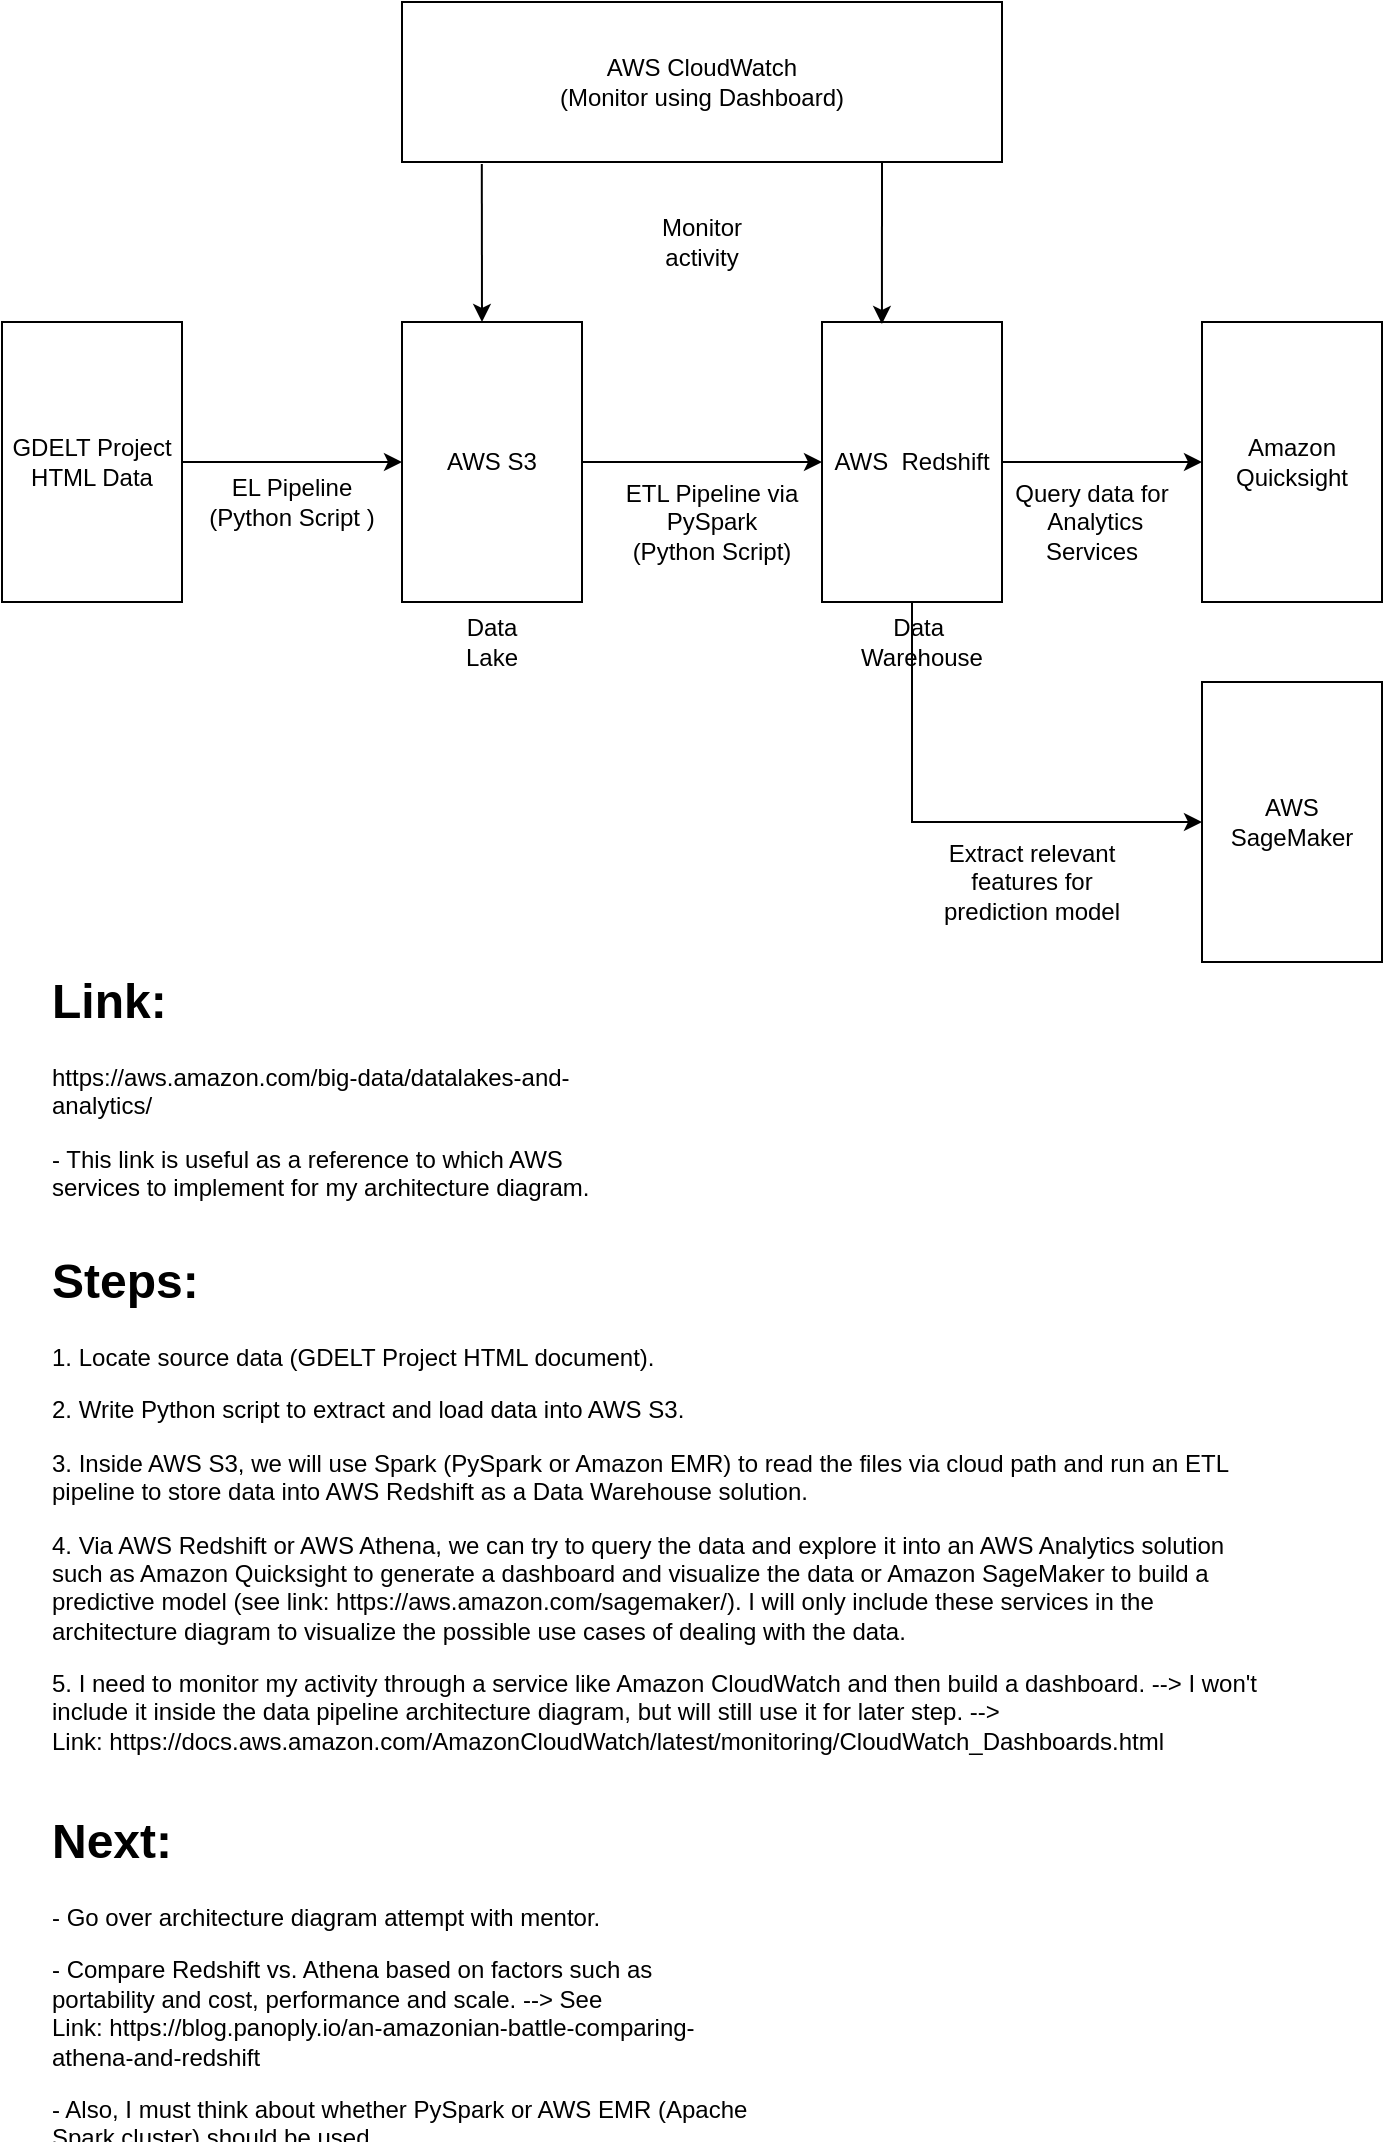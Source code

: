 <mxfile version="14.7.2" type="github">
  <diagram id="_mIrhGSLpp9kIBfSV_T9" name="Page-1">
    <mxGraphModel dx="1538" dy="907" grid="1" gridSize="10" guides="1" tooltips="1" connect="1" arrows="1" fold="1" page="1" pageScale="1" pageWidth="827" pageHeight="1169" math="0" shadow="0">
      <root>
        <mxCell id="0" />
        <mxCell id="1" parent="0" />
        <mxCell id="ZoIi8nxnlXmlVmmQI6Re-1" value="GDELT Project &lt;br&gt;HTML Data" style="rounded=0;whiteSpace=wrap;html=1;" parent="1" vertex="1">
          <mxGeometry x="40" y="170" width="90" height="140" as="geometry" />
        </mxCell>
        <mxCell id="ZoIi8nxnlXmlVmmQI6Re-2" value="AWS S3" style="rounded=0;whiteSpace=wrap;html=1;" parent="1" vertex="1">
          <mxGeometry x="240" y="170" width="90" height="140" as="geometry" />
        </mxCell>
        <mxCell id="knTv4-6aQXQdXmbWm_b0-8" style="edgeStyle=orthogonalEdgeStyle;rounded=0;orthogonalLoop=1;jettySize=auto;html=1;exitX=0.5;exitY=1;exitDx=0;exitDy=0;entryX=0;entryY=0.5;entryDx=0;entryDy=0;" edge="1" parent="1" source="ZoIi8nxnlXmlVmmQI6Re-3" target="knTv4-6aQXQdXmbWm_b0-6">
          <mxGeometry relative="1" as="geometry" />
        </mxCell>
        <mxCell id="ZoIi8nxnlXmlVmmQI6Re-3" value="AWS &amp;nbsp;Redshift" style="rounded=0;whiteSpace=wrap;html=1;" parent="1" vertex="1">
          <mxGeometry x="450" y="170" width="90" height="140" as="geometry" />
        </mxCell>
        <mxCell id="ZoIi8nxnlXmlVmmQI6Re-4" value="&lt;h1&gt;Link:&lt;/h1&gt;&lt;p&gt;https://aws.amazon.com/big-data/datalakes-and-analytics/&lt;/p&gt;&lt;p&gt;- This link is useful as a reference to which AWS services to implement for my architecture diagram.&lt;/p&gt;" style="text;html=1;strokeColor=none;fillColor=none;spacing=5;spacingTop=-20;whiteSpace=wrap;overflow=hidden;rounded=0;" parent="1" vertex="1">
          <mxGeometry x="60" y="490" width="290" height="150" as="geometry" />
        </mxCell>
        <mxCell id="ZoIi8nxnlXmlVmmQI6Re-5" value="" style="endArrow=classic;html=1;exitX=1;exitY=0.5;exitDx=0;exitDy=0;" parent="1" source="ZoIi8nxnlXmlVmmQI6Re-1" target="ZoIi8nxnlXmlVmmQI6Re-2" edge="1">
          <mxGeometry width="50" height="50" relative="1" as="geometry">
            <mxPoint x="300" y="390" as="sourcePoint" />
            <mxPoint x="350" y="340" as="targetPoint" />
          </mxGeometry>
        </mxCell>
        <mxCell id="ZoIi8nxnlXmlVmmQI6Re-6" value="" style="endArrow=classic;html=1;entryX=0;entryY=0.5;entryDx=0;entryDy=0;" parent="1" source="ZoIi8nxnlXmlVmmQI6Re-2" target="ZoIi8nxnlXmlVmmQI6Re-3" edge="1">
          <mxGeometry width="50" height="50" relative="1" as="geometry">
            <mxPoint x="370" y="290" as="sourcePoint" />
            <mxPoint x="250" y="210" as="targetPoint" />
          </mxGeometry>
        </mxCell>
        <mxCell id="ZoIi8nxnlXmlVmmQI6Re-9" value="EL Pipeline (Python Script )" style="text;html=1;strokeColor=none;fillColor=none;align=center;verticalAlign=middle;whiteSpace=wrap;rounded=0;" parent="1" vertex="1">
          <mxGeometry x="140" y="250" width="90" height="20" as="geometry" />
        </mxCell>
        <mxCell id="ZoIi8nxnlXmlVmmQI6Re-16" value="&lt;h1&gt;Steps:&lt;/h1&gt;&lt;p&gt;1. Locate source data (GDELT Project HTML document).&lt;/p&gt;&lt;p&gt;2. Write Python script to extract and load data into AWS S3.&lt;/p&gt;&lt;p&gt;3. Inside AWS S3, we will use Spark (PySpark or Amazon EMR) to read the files via cloud path and run an ETL pipeline to store data into AWS Redshift as a Data Warehouse solution.&lt;/p&gt;&lt;p&gt;4. Via AWS Redshift or AWS Athena, we can try to query the data and explore it into an AWS Analytics solution such as Amazon Quicksight to generate a dashboard and visualize the data or Amazon SageMaker to build a predictive model (see link:&amp;nbsp;https://aws.amazon.com/sagemaker/). I will only include these services in the architecture diagram to visualize the possible use cases of dealing with the data.&lt;/p&gt;&lt;p&gt;5. I need to monitor my activity through a service like Amazon CloudWatch and then build a dashboard. --&amp;gt; I won&#39;t include it inside the data pipeline architecture diagram, but will still use it for later step. --&amp;gt; Link:&amp;nbsp;https://docs.aws.amazon.com/AmazonCloudWatch/latest/monitoring/CloudWatch_Dashboards.html&lt;/p&gt;&lt;p&gt;&lt;br&gt;&lt;/p&gt;" style="text;html=1;strokeColor=none;fillColor=none;spacing=5;spacingTop=-20;whiteSpace=wrap;overflow=hidden;rounded=0;" parent="1" vertex="1">
          <mxGeometry x="60" y="630" width="620" height="310" as="geometry" />
        </mxCell>
        <mxCell id="ZoIi8nxnlXmlVmmQI6Re-17" value="ETL Pipeline via PySpark (Python Script)" style="text;html=1;strokeColor=none;fillColor=none;align=center;verticalAlign=middle;whiteSpace=wrap;rounded=0;" parent="1" vertex="1">
          <mxGeometry x="350" y="260" width="90" height="20" as="geometry" />
        </mxCell>
        <mxCell id="ZoIi8nxnlXmlVmmQI6Re-18" value="Data Lake" style="text;html=1;strokeColor=none;fillColor=none;align=center;verticalAlign=middle;whiteSpace=wrap;rounded=0;" parent="1" vertex="1">
          <mxGeometry x="265" y="320" width="40" height="20" as="geometry" />
        </mxCell>
        <mxCell id="ZoIi8nxnlXmlVmmQI6Re-19" value="Data&amp;nbsp;&lt;br&gt;Warehouse" style="text;html=1;strokeColor=none;fillColor=none;align=center;verticalAlign=middle;whiteSpace=wrap;rounded=0;" parent="1" vertex="1">
          <mxGeometry x="480" y="320" width="40" height="20" as="geometry" />
        </mxCell>
        <mxCell id="ZoIi8nxnlXmlVmmQI6Re-20" value="" style="endArrow=classic;html=1;exitX=1;exitY=0.5;exitDx=0;exitDy=0;entryX=0;entryY=0.5;entryDx=0;entryDy=0;" parent="1" source="ZoIi8nxnlXmlVmmQI6Re-3" target="ZoIi8nxnlXmlVmmQI6Re-21" edge="1">
          <mxGeometry width="50" height="50" relative="1" as="geometry">
            <mxPoint x="490" y="520" as="sourcePoint" />
            <mxPoint x="600" y="240" as="targetPoint" />
          </mxGeometry>
        </mxCell>
        <mxCell id="ZoIi8nxnlXmlVmmQI6Re-21" value="Amazon Quicksight" style="rounded=0;whiteSpace=wrap;html=1;" parent="1" vertex="1">
          <mxGeometry x="640" y="170" width="90" height="140" as="geometry" />
        </mxCell>
        <mxCell id="ZoIi8nxnlXmlVmmQI6Re-23" value="Query data for &amp;nbsp;Analytics Services" style="text;html=1;strokeColor=none;fillColor=none;align=center;verticalAlign=middle;whiteSpace=wrap;rounded=0;" parent="1" vertex="1">
          <mxGeometry x="540" y="260" width="90" height="20" as="geometry" />
        </mxCell>
        <mxCell id="ZoIi8nxnlXmlVmmQI6Re-34" value="&lt;h1&gt;Next:&lt;/h1&gt;&lt;p&gt;- Go over architecture diagram attempt with mentor.&lt;/p&gt;&lt;p&gt;- Compare Redshift vs. Athena based on factors such as portability and cost, performance and scale. --&amp;gt; See Link:&amp;nbsp;https://blog.panoply.io/an-amazonian-battle-comparing-athena-and-redshift&lt;/p&gt;&lt;p&gt;- Also, I must think about whether PySpark or AWS EMR (Apache Spark cluster) should be used.&lt;/p&gt;" style="text;html=1;strokeColor=none;fillColor=none;spacing=5;spacingTop=-20;whiteSpace=wrap;overflow=hidden;rounded=0;" parent="1" vertex="1">
          <mxGeometry x="60" y="910" width="360" height="170" as="geometry" />
        </mxCell>
        <mxCell id="knTv4-6aQXQdXmbWm_b0-1" value="AWS CloudWatch&lt;br&gt;(Monitor using Dashboard)" style="rounded=0;whiteSpace=wrap;html=1;" vertex="1" parent="1">
          <mxGeometry x="240" y="10" width="300" height="80" as="geometry" />
        </mxCell>
        <mxCell id="knTv4-6aQXQdXmbWm_b0-2" value="" style="endArrow=classic;html=1;exitX=0.133;exitY=1.013;exitDx=0;exitDy=0;exitPerimeter=0;" edge="1" parent="1" source="knTv4-6aQXQdXmbWm_b0-1">
          <mxGeometry width="50" height="50" relative="1" as="geometry">
            <mxPoint x="390" y="420" as="sourcePoint" />
            <mxPoint x="280" y="170" as="targetPoint" />
          </mxGeometry>
        </mxCell>
        <mxCell id="knTv4-6aQXQdXmbWm_b0-3" value="" style="endArrow=classic;html=1;entryX=0.333;entryY=0.007;entryDx=0;entryDy=0;entryPerimeter=0;" edge="1" parent="1" target="ZoIi8nxnlXmlVmmQI6Re-3">
          <mxGeometry width="50" height="50" relative="1" as="geometry">
            <mxPoint x="480" y="90" as="sourcePoint" />
            <mxPoint x="290" y="190" as="targetPoint" />
          </mxGeometry>
        </mxCell>
        <mxCell id="knTv4-6aQXQdXmbWm_b0-4" value="Monitor activity" style="text;html=1;strokeColor=none;fillColor=none;align=center;verticalAlign=middle;whiteSpace=wrap;rounded=0;" vertex="1" parent="1">
          <mxGeometry x="370" y="120" width="40" height="20" as="geometry" />
        </mxCell>
        <mxCell id="knTv4-6aQXQdXmbWm_b0-6" value="AWS SageMaker" style="rounded=0;whiteSpace=wrap;html=1;" vertex="1" parent="1">
          <mxGeometry x="640" y="350" width="90" height="140" as="geometry" />
        </mxCell>
        <mxCell id="knTv4-6aQXQdXmbWm_b0-9" value="Extract&amp;nbsp;relevant&lt;br&gt;features for&lt;br&gt;prediction model" style="text;html=1;strokeColor=none;fillColor=none;align=center;verticalAlign=middle;whiteSpace=wrap;rounded=0;" vertex="1" parent="1">
          <mxGeometry x="500" y="440" width="110" height="20" as="geometry" />
        </mxCell>
      </root>
    </mxGraphModel>
  </diagram>
</mxfile>
